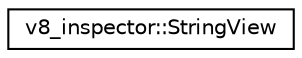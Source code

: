 digraph "Graphical Class Hierarchy"
{
  edge [fontname="Helvetica",fontsize="10",labelfontname="Helvetica",labelfontsize="10"];
  node [fontname="Helvetica",fontsize="10",shape=record];
  rankdir="LR";
  Node1 [label="v8_inspector::StringView",height=0.2,width=0.4,color="black", fillcolor="white", style="filled",URL="$classv8__inspector_1_1StringView.html"];
}
